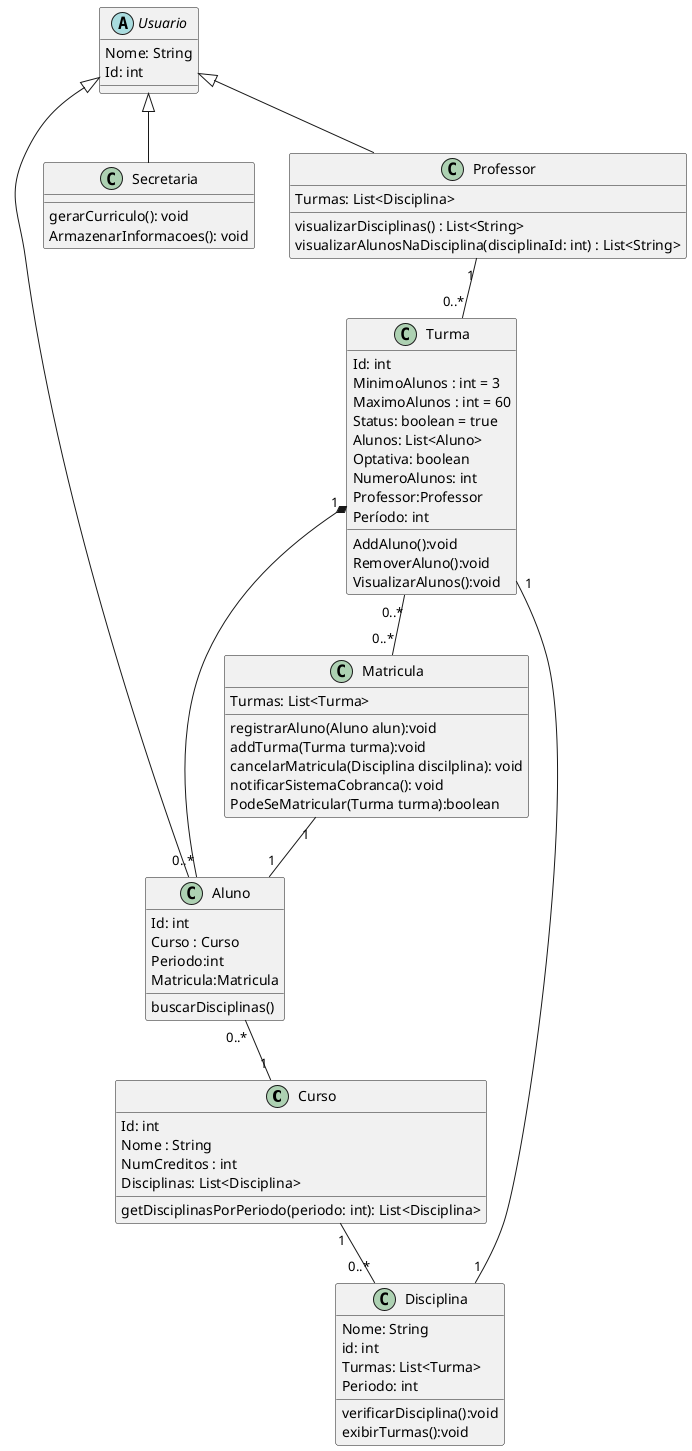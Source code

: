 @startuml
class  Curso{
     Id: int
     Nome : String
     NumCreditos : int
     Disciplinas: List<Disciplina>
     getDisciplinasPorPeriodo(periodo: int): List<Disciplina>
}
class  Aluno{
 Id: int
 Curso : Curso
 Periodo:int 
 Matricula:Matricula
 buscarDisciplinas()  

}
class  Turma{
    Id: int
    MinimoAlunos : int = 3
    MaximoAlunos : int = 60
    Status: boolean = true
    Alunos: List<Aluno>
    Optativa: boolean
    NumeroAlunos: int
    AddAluno():void
    RemoverAluno():void
    Professor:Professor
    Período: int
    VisualizarAlunos():void

}
class  Secretaria
{
    
    gerarCurriculo(): void
    ArmazenarInformacoes(): void
    
}
class  Professor
{
    Turmas: List<Disciplina>
    visualizarDisciplinas() : List<String>
    visualizarAlunosNaDisciplina(disciplinaId: int) : List<String>
    

}
class  Disciplina{
    Nome: String
    id: int
    Turmas: List<Turma>
    Periodo: int
    
    verificarDisciplina():void
    exibirTurmas():void
}
class Matricula{
    
    Turmas: List<Turma>
    registrarAluno(Aluno alun):void
    addTurma(Turma turma):void
    cancelarMatricula(Disciplina discilplina): void
    notificarSistemaCobranca(): void
    PodeSeMatricular(Turma turma):boolean
    
}

abstract class Usuario{
    Nome: String
    Id: int
}

Turma "1" -- "1"Disciplina
Professor "1"-- "0..*" Turma
Matricula "1" -- "1" Aluno
Turma "1" *-- "0..*"Aluno
Curso "1"-- "0..*"Disciplina
Usuario <|-- Aluno
Usuario <|-- Professor
Usuario <|-- Secretaria
Turma "0..*" -- "0..*"Matricula
Aluno "0..*"--"1"Curso

@enduml